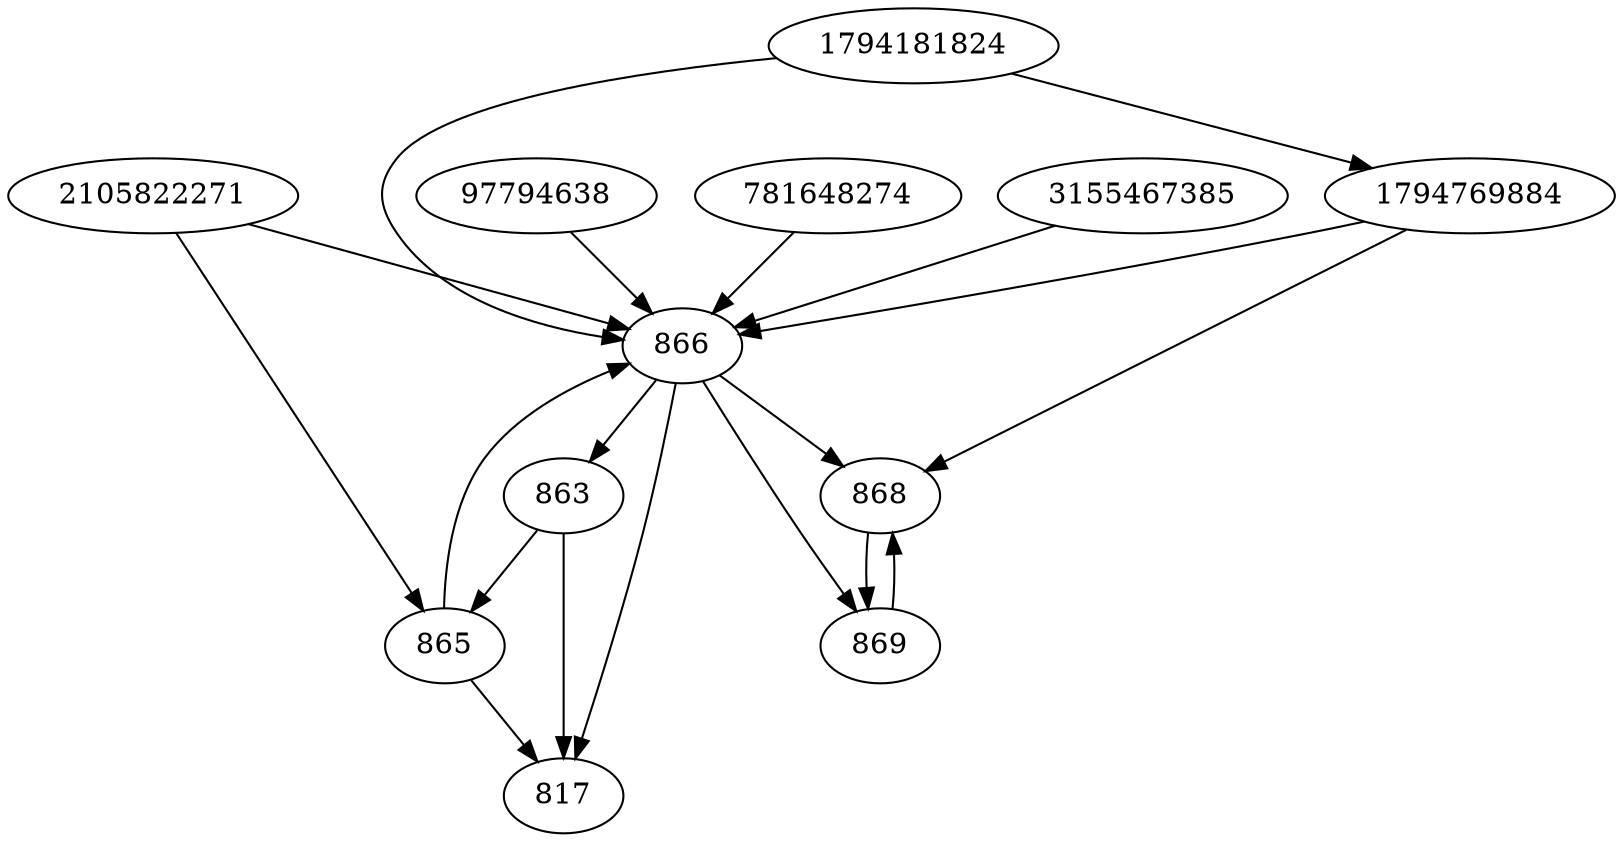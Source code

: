 strict digraph  {
1794181824;
865;
866;
868;
869;
97794638;
817;
781648274;
3155467385;
1794769884;
2105822271;
863;
1794181824 -> 866;
1794181824 -> 1794769884;
865 -> 817;
865 -> 866;
866 -> 817;
866 -> 869;
866 -> 863;
866 -> 868;
868 -> 869;
869 -> 868;
97794638 -> 866;
781648274 -> 866;
3155467385 -> 866;
1794769884 -> 866;
1794769884 -> 868;
2105822271 -> 865;
2105822271 -> 866;
863 -> 817;
863 -> 865;
}
